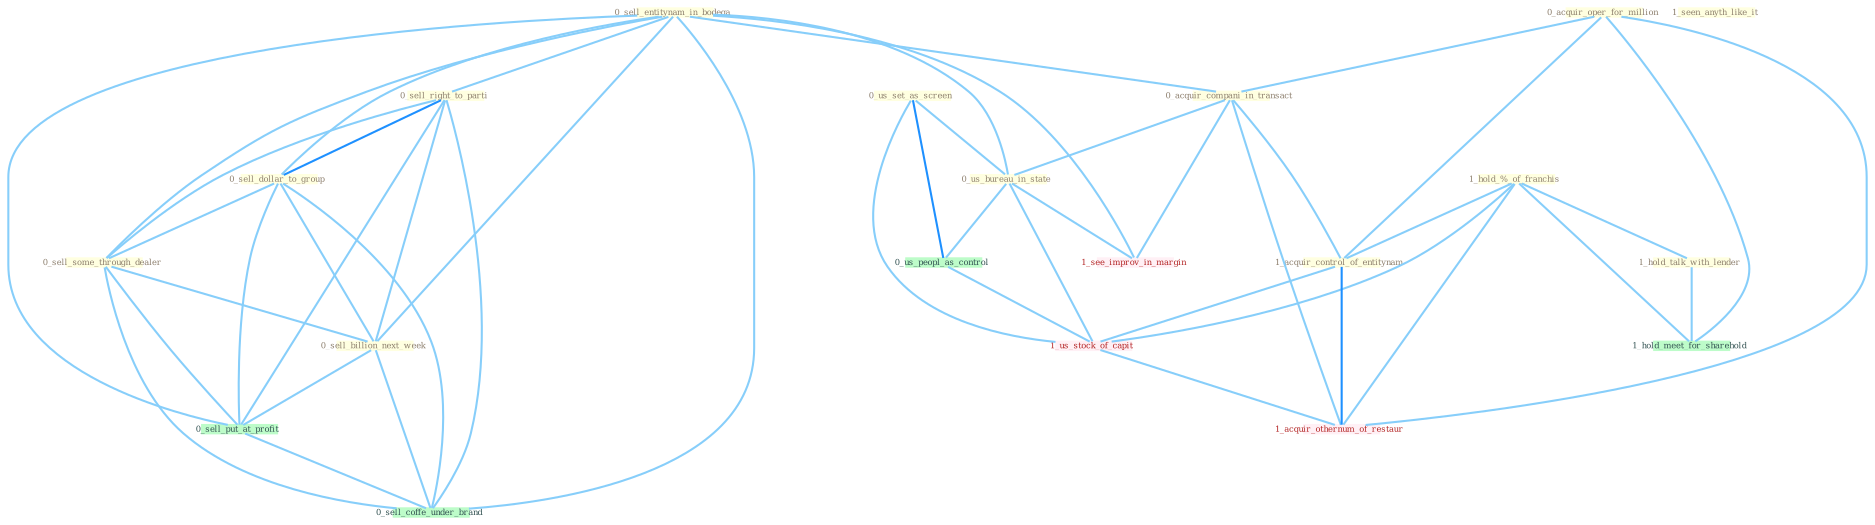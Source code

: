 Graph G{ 
    node
    [shape=polygon,style=filled,width=.5,height=.06,color="#BDFCC9",fixedsize=true,fontsize=4,
    fontcolor="#2f4f4f"];
    {node
    [color="#ffffe0", fontcolor="#8b7d6b"] "0_sell_entitynam_in_bodega " "0_sell_right_to_parti " "1_hold_%_of_franchis " "0_us_set_as_screen " "0_sell_dollar_to_group " "1_hold_talk_with_lender " "0_acquir_oper_for_million " "0_acquir_compani_in_transact " "0_sell_some_through_dealer " "0_us_bureau_in_state " "0_sell_billion_next_week " "1_acquir_control_of_entitynam " "1_seen_anyth_like_it "}
{node [color="#fff0f5", fontcolor="#b22222"] "1_us_stock_of_capit " "1_see_improv_in_margin " "1_acquir_othernum_of_restaur "}
edge [color="#B0E2FF"];

	"0_sell_entitynam_in_bodega " -- "0_sell_right_to_parti " [w="1", color="#87cefa" ];
	"0_sell_entitynam_in_bodega " -- "0_sell_dollar_to_group " [w="1", color="#87cefa" ];
	"0_sell_entitynam_in_bodega " -- "0_acquir_compani_in_transact " [w="1", color="#87cefa" ];
	"0_sell_entitynam_in_bodega " -- "0_sell_some_through_dealer " [w="1", color="#87cefa" ];
	"0_sell_entitynam_in_bodega " -- "0_us_bureau_in_state " [w="1", color="#87cefa" ];
	"0_sell_entitynam_in_bodega " -- "0_sell_billion_next_week " [w="1", color="#87cefa" ];
	"0_sell_entitynam_in_bodega " -- "0_sell_put_at_profit " [w="1", color="#87cefa" ];
	"0_sell_entitynam_in_bodega " -- "1_see_improv_in_margin " [w="1", color="#87cefa" ];
	"0_sell_entitynam_in_bodega " -- "0_sell_coffe_under_brand " [w="1", color="#87cefa" ];
	"0_sell_right_to_parti " -- "0_sell_dollar_to_group " [w="2", color="#1e90ff" , len=0.8];
	"0_sell_right_to_parti " -- "0_sell_some_through_dealer " [w="1", color="#87cefa" ];
	"0_sell_right_to_parti " -- "0_sell_billion_next_week " [w="1", color="#87cefa" ];
	"0_sell_right_to_parti " -- "0_sell_put_at_profit " [w="1", color="#87cefa" ];
	"0_sell_right_to_parti " -- "0_sell_coffe_under_brand " [w="1", color="#87cefa" ];
	"1_hold_%_of_franchis " -- "1_hold_talk_with_lender " [w="1", color="#87cefa" ];
	"1_hold_%_of_franchis " -- "1_acquir_control_of_entitynam " [w="1", color="#87cefa" ];
	"1_hold_%_of_franchis " -- "1_us_stock_of_capit " [w="1", color="#87cefa" ];
	"1_hold_%_of_franchis " -- "1_hold_meet_for_sharehold " [w="1", color="#87cefa" ];
	"1_hold_%_of_franchis " -- "1_acquir_othernum_of_restaur " [w="1", color="#87cefa" ];
	"0_us_set_as_screen " -- "0_us_bureau_in_state " [w="1", color="#87cefa" ];
	"0_us_set_as_screen " -- "0_us_peopl_as_control " [w="2", color="#1e90ff" , len=0.8];
	"0_us_set_as_screen " -- "1_us_stock_of_capit " [w="1", color="#87cefa" ];
	"0_sell_dollar_to_group " -- "0_sell_some_through_dealer " [w="1", color="#87cefa" ];
	"0_sell_dollar_to_group " -- "0_sell_billion_next_week " [w="1", color="#87cefa" ];
	"0_sell_dollar_to_group " -- "0_sell_put_at_profit " [w="1", color="#87cefa" ];
	"0_sell_dollar_to_group " -- "0_sell_coffe_under_brand " [w="1", color="#87cefa" ];
	"1_hold_talk_with_lender " -- "1_hold_meet_for_sharehold " [w="1", color="#87cefa" ];
	"0_acquir_oper_for_million " -- "0_acquir_compani_in_transact " [w="1", color="#87cefa" ];
	"0_acquir_oper_for_million " -- "1_acquir_control_of_entitynam " [w="1", color="#87cefa" ];
	"0_acquir_oper_for_million " -- "1_hold_meet_for_sharehold " [w="1", color="#87cefa" ];
	"0_acquir_oper_for_million " -- "1_acquir_othernum_of_restaur " [w="1", color="#87cefa" ];
	"0_acquir_compani_in_transact " -- "0_us_bureau_in_state " [w="1", color="#87cefa" ];
	"0_acquir_compani_in_transact " -- "1_acquir_control_of_entitynam " [w="1", color="#87cefa" ];
	"0_acquir_compani_in_transact " -- "1_see_improv_in_margin " [w="1", color="#87cefa" ];
	"0_acquir_compani_in_transact " -- "1_acquir_othernum_of_restaur " [w="1", color="#87cefa" ];
	"0_sell_some_through_dealer " -- "0_sell_billion_next_week " [w="1", color="#87cefa" ];
	"0_sell_some_through_dealer " -- "0_sell_put_at_profit " [w="1", color="#87cefa" ];
	"0_sell_some_through_dealer " -- "0_sell_coffe_under_brand " [w="1", color="#87cefa" ];
	"0_us_bureau_in_state " -- "0_us_peopl_as_control " [w="1", color="#87cefa" ];
	"0_us_bureau_in_state " -- "1_us_stock_of_capit " [w="1", color="#87cefa" ];
	"0_us_bureau_in_state " -- "1_see_improv_in_margin " [w="1", color="#87cefa" ];
	"0_sell_billion_next_week " -- "0_sell_put_at_profit " [w="1", color="#87cefa" ];
	"0_sell_billion_next_week " -- "0_sell_coffe_under_brand " [w="1", color="#87cefa" ];
	"1_acquir_control_of_entitynam " -- "1_us_stock_of_capit " [w="1", color="#87cefa" ];
	"1_acquir_control_of_entitynam " -- "1_acquir_othernum_of_restaur " [w="2", color="#1e90ff" , len=0.8];
	"0_us_peopl_as_control " -- "1_us_stock_of_capit " [w="1", color="#87cefa" ];
	"0_sell_put_at_profit " -- "0_sell_coffe_under_brand " [w="1", color="#87cefa" ];
	"1_us_stock_of_capit " -- "1_acquir_othernum_of_restaur " [w="1", color="#87cefa" ];
}
